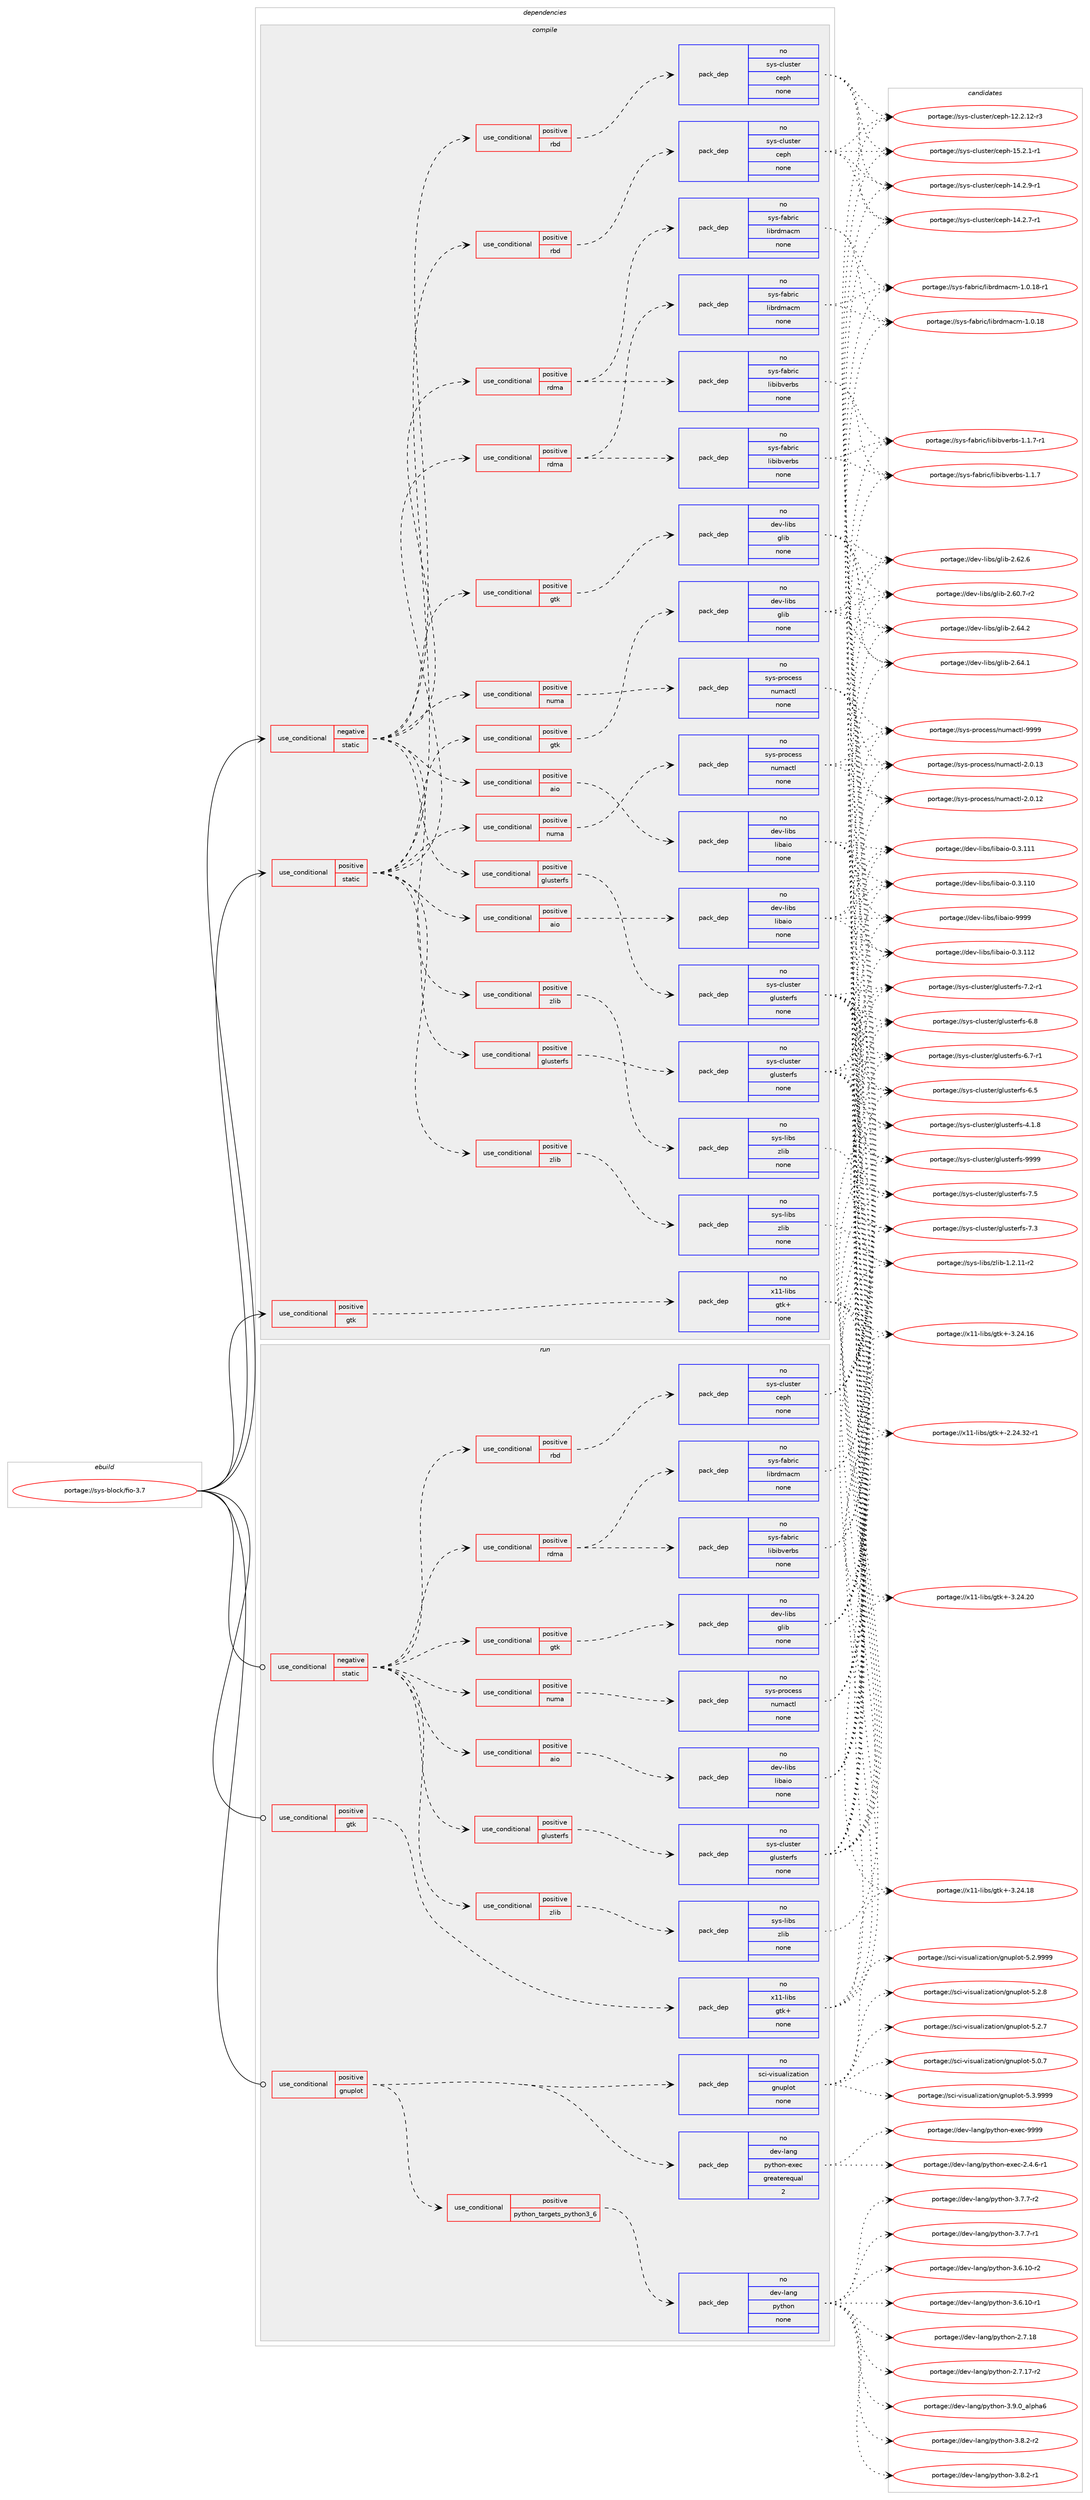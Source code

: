 digraph prolog {

# *************
# Graph options
# *************

newrank=true;
concentrate=true;
compound=true;
graph [rankdir=LR,fontname=Helvetica,fontsize=10,ranksep=1.5];#, ranksep=2.5, nodesep=0.2];
edge  [arrowhead=vee];
node  [fontname=Helvetica,fontsize=10];

# **********
# The ebuild
# **********

subgraph cluster_leftcol {
color=gray;
rank=same;
label=<<i>ebuild</i>>;
id [label="portage://sys-block/fio-3.7", color=red, width=4, href="../sys-block/fio-3.7.svg"];
}

# ****************
# The dependencies
# ****************

subgraph cluster_midcol {
color=gray;
label=<<i>dependencies</i>>;
subgraph cluster_compile {
fillcolor="#eeeeee";
style=filled;
label=<<i>compile</i>>;
subgraph cond995 {
dependency5419 [label=<<TABLE BORDER="0" CELLBORDER="1" CELLSPACING="0" CELLPADDING="4"><TR><TD ROWSPAN="3" CELLPADDING="10">use_conditional</TD></TR><TR><TD>negative</TD></TR><TR><TD>static</TD></TR></TABLE>>, shape=none, color=red];
subgraph cond996 {
dependency5420 [label=<<TABLE BORDER="0" CELLBORDER="1" CELLSPACING="0" CELLPADDING="4"><TR><TD ROWSPAN="3" CELLPADDING="10">use_conditional</TD></TR><TR><TD>positive</TD></TR><TR><TD>aio</TD></TR></TABLE>>, shape=none, color=red];
subgraph pack4323 {
dependency5421 [label=<<TABLE BORDER="0" CELLBORDER="1" CELLSPACING="0" CELLPADDING="4" WIDTH="220"><TR><TD ROWSPAN="6" CELLPADDING="30">pack_dep</TD></TR><TR><TD WIDTH="110">no</TD></TR><TR><TD>dev-libs</TD></TR><TR><TD>libaio</TD></TR><TR><TD>none</TD></TR><TR><TD></TD></TR></TABLE>>, shape=none, color=blue];
}
dependency5420:e -> dependency5421:w [weight=20,style="dashed",arrowhead="vee"];
}
dependency5419:e -> dependency5420:w [weight=20,style="dashed",arrowhead="vee"];
subgraph cond997 {
dependency5422 [label=<<TABLE BORDER="0" CELLBORDER="1" CELLSPACING="0" CELLPADDING="4"><TR><TD ROWSPAN="3" CELLPADDING="10">use_conditional</TD></TR><TR><TD>positive</TD></TR><TR><TD>glusterfs</TD></TR></TABLE>>, shape=none, color=red];
subgraph pack4324 {
dependency5423 [label=<<TABLE BORDER="0" CELLBORDER="1" CELLSPACING="0" CELLPADDING="4" WIDTH="220"><TR><TD ROWSPAN="6" CELLPADDING="30">pack_dep</TD></TR><TR><TD WIDTH="110">no</TD></TR><TR><TD>sys-cluster</TD></TR><TR><TD>glusterfs</TD></TR><TR><TD>none</TD></TR><TR><TD></TD></TR></TABLE>>, shape=none, color=blue];
}
dependency5422:e -> dependency5423:w [weight=20,style="dashed",arrowhead="vee"];
}
dependency5419:e -> dependency5422:w [weight=20,style="dashed",arrowhead="vee"];
subgraph cond998 {
dependency5424 [label=<<TABLE BORDER="0" CELLBORDER="1" CELLSPACING="0" CELLPADDING="4"><TR><TD ROWSPAN="3" CELLPADDING="10">use_conditional</TD></TR><TR><TD>positive</TD></TR><TR><TD>gtk</TD></TR></TABLE>>, shape=none, color=red];
subgraph pack4325 {
dependency5425 [label=<<TABLE BORDER="0" CELLBORDER="1" CELLSPACING="0" CELLPADDING="4" WIDTH="220"><TR><TD ROWSPAN="6" CELLPADDING="30">pack_dep</TD></TR><TR><TD WIDTH="110">no</TD></TR><TR><TD>dev-libs</TD></TR><TR><TD>glib</TD></TR><TR><TD>none</TD></TR><TR><TD></TD></TR></TABLE>>, shape=none, color=blue];
}
dependency5424:e -> dependency5425:w [weight=20,style="dashed",arrowhead="vee"];
}
dependency5419:e -> dependency5424:w [weight=20,style="dashed",arrowhead="vee"];
subgraph cond999 {
dependency5426 [label=<<TABLE BORDER="0" CELLBORDER="1" CELLSPACING="0" CELLPADDING="4"><TR><TD ROWSPAN="3" CELLPADDING="10">use_conditional</TD></TR><TR><TD>positive</TD></TR><TR><TD>numa</TD></TR></TABLE>>, shape=none, color=red];
subgraph pack4326 {
dependency5427 [label=<<TABLE BORDER="0" CELLBORDER="1" CELLSPACING="0" CELLPADDING="4" WIDTH="220"><TR><TD ROWSPAN="6" CELLPADDING="30">pack_dep</TD></TR><TR><TD WIDTH="110">no</TD></TR><TR><TD>sys-process</TD></TR><TR><TD>numactl</TD></TR><TR><TD>none</TD></TR><TR><TD></TD></TR></TABLE>>, shape=none, color=blue];
}
dependency5426:e -> dependency5427:w [weight=20,style="dashed",arrowhead="vee"];
}
dependency5419:e -> dependency5426:w [weight=20,style="dashed",arrowhead="vee"];
subgraph cond1000 {
dependency5428 [label=<<TABLE BORDER="0" CELLBORDER="1" CELLSPACING="0" CELLPADDING="4"><TR><TD ROWSPAN="3" CELLPADDING="10">use_conditional</TD></TR><TR><TD>positive</TD></TR><TR><TD>rbd</TD></TR></TABLE>>, shape=none, color=red];
subgraph pack4327 {
dependency5429 [label=<<TABLE BORDER="0" CELLBORDER="1" CELLSPACING="0" CELLPADDING="4" WIDTH="220"><TR><TD ROWSPAN="6" CELLPADDING="30">pack_dep</TD></TR><TR><TD WIDTH="110">no</TD></TR><TR><TD>sys-cluster</TD></TR><TR><TD>ceph</TD></TR><TR><TD>none</TD></TR><TR><TD></TD></TR></TABLE>>, shape=none, color=blue];
}
dependency5428:e -> dependency5429:w [weight=20,style="dashed",arrowhead="vee"];
}
dependency5419:e -> dependency5428:w [weight=20,style="dashed",arrowhead="vee"];
subgraph cond1001 {
dependency5430 [label=<<TABLE BORDER="0" CELLBORDER="1" CELLSPACING="0" CELLPADDING="4"><TR><TD ROWSPAN="3" CELLPADDING="10">use_conditional</TD></TR><TR><TD>positive</TD></TR><TR><TD>rdma</TD></TR></TABLE>>, shape=none, color=red];
subgraph pack4328 {
dependency5431 [label=<<TABLE BORDER="0" CELLBORDER="1" CELLSPACING="0" CELLPADDING="4" WIDTH="220"><TR><TD ROWSPAN="6" CELLPADDING="30">pack_dep</TD></TR><TR><TD WIDTH="110">no</TD></TR><TR><TD>sys-fabric</TD></TR><TR><TD>libibverbs</TD></TR><TR><TD>none</TD></TR><TR><TD></TD></TR></TABLE>>, shape=none, color=blue];
}
dependency5430:e -> dependency5431:w [weight=20,style="dashed",arrowhead="vee"];
subgraph pack4329 {
dependency5432 [label=<<TABLE BORDER="0" CELLBORDER="1" CELLSPACING="0" CELLPADDING="4" WIDTH="220"><TR><TD ROWSPAN="6" CELLPADDING="30">pack_dep</TD></TR><TR><TD WIDTH="110">no</TD></TR><TR><TD>sys-fabric</TD></TR><TR><TD>librdmacm</TD></TR><TR><TD>none</TD></TR><TR><TD></TD></TR></TABLE>>, shape=none, color=blue];
}
dependency5430:e -> dependency5432:w [weight=20,style="dashed",arrowhead="vee"];
}
dependency5419:e -> dependency5430:w [weight=20,style="dashed",arrowhead="vee"];
subgraph cond1002 {
dependency5433 [label=<<TABLE BORDER="0" CELLBORDER="1" CELLSPACING="0" CELLPADDING="4"><TR><TD ROWSPAN="3" CELLPADDING="10">use_conditional</TD></TR><TR><TD>positive</TD></TR><TR><TD>zlib</TD></TR></TABLE>>, shape=none, color=red];
subgraph pack4330 {
dependency5434 [label=<<TABLE BORDER="0" CELLBORDER="1" CELLSPACING="0" CELLPADDING="4" WIDTH="220"><TR><TD ROWSPAN="6" CELLPADDING="30">pack_dep</TD></TR><TR><TD WIDTH="110">no</TD></TR><TR><TD>sys-libs</TD></TR><TR><TD>zlib</TD></TR><TR><TD>none</TD></TR><TR><TD></TD></TR></TABLE>>, shape=none, color=blue];
}
dependency5433:e -> dependency5434:w [weight=20,style="dashed",arrowhead="vee"];
}
dependency5419:e -> dependency5433:w [weight=20,style="dashed",arrowhead="vee"];
}
id:e -> dependency5419:w [weight=20,style="solid",arrowhead="vee"];
subgraph cond1003 {
dependency5435 [label=<<TABLE BORDER="0" CELLBORDER="1" CELLSPACING="0" CELLPADDING="4"><TR><TD ROWSPAN="3" CELLPADDING="10">use_conditional</TD></TR><TR><TD>positive</TD></TR><TR><TD>gtk</TD></TR></TABLE>>, shape=none, color=red];
subgraph pack4331 {
dependency5436 [label=<<TABLE BORDER="0" CELLBORDER="1" CELLSPACING="0" CELLPADDING="4" WIDTH="220"><TR><TD ROWSPAN="6" CELLPADDING="30">pack_dep</TD></TR><TR><TD WIDTH="110">no</TD></TR><TR><TD>x11-libs</TD></TR><TR><TD>gtk+</TD></TR><TR><TD>none</TD></TR><TR><TD></TD></TR></TABLE>>, shape=none, color=blue];
}
dependency5435:e -> dependency5436:w [weight=20,style="dashed",arrowhead="vee"];
}
id:e -> dependency5435:w [weight=20,style="solid",arrowhead="vee"];
subgraph cond1004 {
dependency5437 [label=<<TABLE BORDER="0" CELLBORDER="1" CELLSPACING="0" CELLPADDING="4"><TR><TD ROWSPAN="3" CELLPADDING="10">use_conditional</TD></TR><TR><TD>positive</TD></TR><TR><TD>static</TD></TR></TABLE>>, shape=none, color=red];
subgraph cond1005 {
dependency5438 [label=<<TABLE BORDER="0" CELLBORDER="1" CELLSPACING="0" CELLPADDING="4"><TR><TD ROWSPAN="3" CELLPADDING="10">use_conditional</TD></TR><TR><TD>positive</TD></TR><TR><TD>aio</TD></TR></TABLE>>, shape=none, color=red];
subgraph pack4332 {
dependency5439 [label=<<TABLE BORDER="0" CELLBORDER="1" CELLSPACING="0" CELLPADDING="4" WIDTH="220"><TR><TD ROWSPAN="6" CELLPADDING="30">pack_dep</TD></TR><TR><TD WIDTH="110">no</TD></TR><TR><TD>dev-libs</TD></TR><TR><TD>libaio</TD></TR><TR><TD>none</TD></TR><TR><TD></TD></TR></TABLE>>, shape=none, color=blue];
}
dependency5438:e -> dependency5439:w [weight=20,style="dashed",arrowhead="vee"];
}
dependency5437:e -> dependency5438:w [weight=20,style="dashed",arrowhead="vee"];
subgraph cond1006 {
dependency5440 [label=<<TABLE BORDER="0" CELLBORDER="1" CELLSPACING="0" CELLPADDING="4"><TR><TD ROWSPAN="3" CELLPADDING="10">use_conditional</TD></TR><TR><TD>positive</TD></TR><TR><TD>glusterfs</TD></TR></TABLE>>, shape=none, color=red];
subgraph pack4333 {
dependency5441 [label=<<TABLE BORDER="0" CELLBORDER="1" CELLSPACING="0" CELLPADDING="4" WIDTH="220"><TR><TD ROWSPAN="6" CELLPADDING="30">pack_dep</TD></TR><TR><TD WIDTH="110">no</TD></TR><TR><TD>sys-cluster</TD></TR><TR><TD>glusterfs</TD></TR><TR><TD>none</TD></TR><TR><TD></TD></TR></TABLE>>, shape=none, color=blue];
}
dependency5440:e -> dependency5441:w [weight=20,style="dashed",arrowhead="vee"];
}
dependency5437:e -> dependency5440:w [weight=20,style="dashed",arrowhead="vee"];
subgraph cond1007 {
dependency5442 [label=<<TABLE BORDER="0" CELLBORDER="1" CELLSPACING="0" CELLPADDING="4"><TR><TD ROWSPAN="3" CELLPADDING="10">use_conditional</TD></TR><TR><TD>positive</TD></TR><TR><TD>gtk</TD></TR></TABLE>>, shape=none, color=red];
subgraph pack4334 {
dependency5443 [label=<<TABLE BORDER="0" CELLBORDER="1" CELLSPACING="0" CELLPADDING="4" WIDTH="220"><TR><TD ROWSPAN="6" CELLPADDING="30">pack_dep</TD></TR><TR><TD WIDTH="110">no</TD></TR><TR><TD>dev-libs</TD></TR><TR><TD>glib</TD></TR><TR><TD>none</TD></TR><TR><TD></TD></TR></TABLE>>, shape=none, color=blue];
}
dependency5442:e -> dependency5443:w [weight=20,style="dashed",arrowhead="vee"];
}
dependency5437:e -> dependency5442:w [weight=20,style="dashed",arrowhead="vee"];
subgraph cond1008 {
dependency5444 [label=<<TABLE BORDER="0" CELLBORDER="1" CELLSPACING="0" CELLPADDING="4"><TR><TD ROWSPAN="3" CELLPADDING="10">use_conditional</TD></TR><TR><TD>positive</TD></TR><TR><TD>numa</TD></TR></TABLE>>, shape=none, color=red];
subgraph pack4335 {
dependency5445 [label=<<TABLE BORDER="0" CELLBORDER="1" CELLSPACING="0" CELLPADDING="4" WIDTH="220"><TR><TD ROWSPAN="6" CELLPADDING="30">pack_dep</TD></TR><TR><TD WIDTH="110">no</TD></TR><TR><TD>sys-process</TD></TR><TR><TD>numactl</TD></TR><TR><TD>none</TD></TR><TR><TD></TD></TR></TABLE>>, shape=none, color=blue];
}
dependency5444:e -> dependency5445:w [weight=20,style="dashed",arrowhead="vee"];
}
dependency5437:e -> dependency5444:w [weight=20,style="dashed",arrowhead="vee"];
subgraph cond1009 {
dependency5446 [label=<<TABLE BORDER="0" CELLBORDER="1" CELLSPACING="0" CELLPADDING="4"><TR><TD ROWSPAN="3" CELLPADDING="10">use_conditional</TD></TR><TR><TD>positive</TD></TR><TR><TD>rbd</TD></TR></TABLE>>, shape=none, color=red];
subgraph pack4336 {
dependency5447 [label=<<TABLE BORDER="0" CELLBORDER="1" CELLSPACING="0" CELLPADDING="4" WIDTH="220"><TR><TD ROWSPAN="6" CELLPADDING="30">pack_dep</TD></TR><TR><TD WIDTH="110">no</TD></TR><TR><TD>sys-cluster</TD></TR><TR><TD>ceph</TD></TR><TR><TD>none</TD></TR><TR><TD></TD></TR></TABLE>>, shape=none, color=blue];
}
dependency5446:e -> dependency5447:w [weight=20,style="dashed",arrowhead="vee"];
}
dependency5437:e -> dependency5446:w [weight=20,style="dashed",arrowhead="vee"];
subgraph cond1010 {
dependency5448 [label=<<TABLE BORDER="0" CELLBORDER="1" CELLSPACING="0" CELLPADDING="4"><TR><TD ROWSPAN="3" CELLPADDING="10">use_conditional</TD></TR><TR><TD>positive</TD></TR><TR><TD>rdma</TD></TR></TABLE>>, shape=none, color=red];
subgraph pack4337 {
dependency5449 [label=<<TABLE BORDER="0" CELLBORDER="1" CELLSPACING="0" CELLPADDING="4" WIDTH="220"><TR><TD ROWSPAN="6" CELLPADDING="30">pack_dep</TD></TR><TR><TD WIDTH="110">no</TD></TR><TR><TD>sys-fabric</TD></TR><TR><TD>libibverbs</TD></TR><TR><TD>none</TD></TR><TR><TD></TD></TR></TABLE>>, shape=none, color=blue];
}
dependency5448:e -> dependency5449:w [weight=20,style="dashed",arrowhead="vee"];
subgraph pack4338 {
dependency5450 [label=<<TABLE BORDER="0" CELLBORDER="1" CELLSPACING="0" CELLPADDING="4" WIDTH="220"><TR><TD ROWSPAN="6" CELLPADDING="30">pack_dep</TD></TR><TR><TD WIDTH="110">no</TD></TR><TR><TD>sys-fabric</TD></TR><TR><TD>librdmacm</TD></TR><TR><TD>none</TD></TR><TR><TD></TD></TR></TABLE>>, shape=none, color=blue];
}
dependency5448:e -> dependency5450:w [weight=20,style="dashed",arrowhead="vee"];
}
dependency5437:e -> dependency5448:w [weight=20,style="dashed",arrowhead="vee"];
subgraph cond1011 {
dependency5451 [label=<<TABLE BORDER="0" CELLBORDER="1" CELLSPACING="0" CELLPADDING="4"><TR><TD ROWSPAN="3" CELLPADDING="10">use_conditional</TD></TR><TR><TD>positive</TD></TR><TR><TD>zlib</TD></TR></TABLE>>, shape=none, color=red];
subgraph pack4339 {
dependency5452 [label=<<TABLE BORDER="0" CELLBORDER="1" CELLSPACING="0" CELLPADDING="4" WIDTH="220"><TR><TD ROWSPAN="6" CELLPADDING="30">pack_dep</TD></TR><TR><TD WIDTH="110">no</TD></TR><TR><TD>sys-libs</TD></TR><TR><TD>zlib</TD></TR><TR><TD>none</TD></TR><TR><TD></TD></TR></TABLE>>, shape=none, color=blue];
}
dependency5451:e -> dependency5452:w [weight=20,style="dashed",arrowhead="vee"];
}
dependency5437:e -> dependency5451:w [weight=20,style="dashed",arrowhead="vee"];
}
id:e -> dependency5437:w [weight=20,style="solid",arrowhead="vee"];
}
subgraph cluster_compileandrun {
fillcolor="#eeeeee";
style=filled;
label=<<i>compile and run</i>>;
}
subgraph cluster_run {
fillcolor="#eeeeee";
style=filled;
label=<<i>run</i>>;
subgraph cond1012 {
dependency5453 [label=<<TABLE BORDER="0" CELLBORDER="1" CELLSPACING="0" CELLPADDING="4"><TR><TD ROWSPAN="3" CELLPADDING="10">use_conditional</TD></TR><TR><TD>negative</TD></TR><TR><TD>static</TD></TR></TABLE>>, shape=none, color=red];
subgraph cond1013 {
dependency5454 [label=<<TABLE BORDER="0" CELLBORDER="1" CELLSPACING="0" CELLPADDING="4"><TR><TD ROWSPAN="3" CELLPADDING="10">use_conditional</TD></TR><TR><TD>positive</TD></TR><TR><TD>aio</TD></TR></TABLE>>, shape=none, color=red];
subgraph pack4340 {
dependency5455 [label=<<TABLE BORDER="0" CELLBORDER="1" CELLSPACING="0" CELLPADDING="4" WIDTH="220"><TR><TD ROWSPAN="6" CELLPADDING="30">pack_dep</TD></TR><TR><TD WIDTH="110">no</TD></TR><TR><TD>dev-libs</TD></TR><TR><TD>libaio</TD></TR><TR><TD>none</TD></TR><TR><TD></TD></TR></TABLE>>, shape=none, color=blue];
}
dependency5454:e -> dependency5455:w [weight=20,style="dashed",arrowhead="vee"];
}
dependency5453:e -> dependency5454:w [weight=20,style="dashed",arrowhead="vee"];
subgraph cond1014 {
dependency5456 [label=<<TABLE BORDER="0" CELLBORDER="1" CELLSPACING="0" CELLPADDING="4"><TR><TD ROWSPAN="3" CELLPADDING="10">use_conditional</TD></TR><TR><TD>positive</TD></TR><TR><TD>glusterfs</TD></TR></TABLE>>, shape=none, color=red];
subgraph pack4341 {
dependency5457 [label=<<TABLE BORDER="0" CELLBORDER="1" CELLSPACING="0" CELLPADDING="4" WIDTH="220"><TR><TD ROWSPAN="6" CELLPADDING="30">pack_dep</TD></TR><TR><TD WIDTH="110">no</TD></TR><TR><TD>sys-cluster</TD></TR><TR><TD>glusterfs</TD></TR><TR><TD>none</TD></TR><TR><TD></TD></TR></TABLE>>, shape=none, color=blue];
}
dependency5456:e -> dependency5457:w [weight=20,style="dashed",arrowhead="vee"];
}
dependency5453:e -> dependency5456:w [weight=20,style="dashed",arrowhead="vee"];
subgraph cond1015 {
dependency5458 [label=<<TABLE BORDER="0" CELLBORDER="1" CELLSPACING="0" CELLPADDING="4"><TR><TD ROWSPAN="3" CELLPADDING="10">use_conditional</TD></TR><TR><TD>positive</TD></TR><TR><TD>gtk</TD></TR></TABLE>>, shape=none, color=red];
subgraph pack4342 {
dependency5459 [label=<<TABLE BORDER="0" CELLBORDER="1" CELLSPACING="0" CELLPADDING="4" WIDTH="220"><TR><TD ROWSPAN="6" CELLPADDING="30">pack_dep</TD></TR><TR><TD WIDTH="110">no</TD></TR><TR><TD>dev-libs</TD></TR><TR><TD>glib</TD></TR><TR><TD>none</TD></TR><TR><TD></TD></TR></TABLE>>, shape=none, color=blue];
}
dependency5458:e -> dependency5459:w [weight=20,style="dashed",arrowhead="vee"];
}
dependency5453:e -> dependency5458:w [weight=20,style="dashed",arrowhead="vee"];
subgraph cond1016 {
dependency5460 [label=<<TABLE BORDER="0" CELLBORDER="1" CELLSPACING="0" CELLPADDING="4"><TR><TD ROWSPAN="3" CELLPADDING="10">use_conditional</TD></TR><TR><TD>positive</TD></TR><TR><TD>numa</TD></TR></TABLE>>, shape=none, color=red];
subgraph pack4343 {
dependency5461 [label=<<TABLE BORDER="0" CELLBORDER="1" CELLSPACING="0" CELLPADDING="4" WIDTH="220"><TR><TD ROWSPAN="6" CELLPADDING="30">pack_dep</TD></TR><TR><TD WIDTH="110">no</TD></TR><TR><TD>sys-process</TD></TR><TR><TD>numactl</TD></TR><TR><TD>none</TD></TR><TR><TD></TD></TR></TABLE>>, shape=none, color=blue];
}
dependency5460:e -> dependency5461:w [weight=20,style="dashed",arrowhead="vee"];
}
dependency5453:e -> dependency5460:w [weight=20,style="dashed",arrowhead="vee"];
subgraph cond1017 {
dependency5462 [label=<<TABLE BORDER="0" CELLBORDER="1" CELLSPACING="0" CELLPADDING="4"><TR><TD ROWSPAN="3" CELLPADDING="10">use_conditional</TD></TR><TR><TD>positive</TD></TR><TR><TD>rbd</TD></TR></TABLE>>, shape=none, color=red];
subgraph pack4344 {
dependency5463 [label=<<TABLE BORDER="0" CELLBORDER="1" CELLSPACING="0" CELLPADDING="4" WIDTH="220"><TR><TD ROWSPAN="6" CELLPADDING="30">pack_dep</TD></TR><TR><TD WIDTH="110">no</TD></TR><TR><TD>sys-cluster</TD></TR><TR><TD>ceph</TD></TR><TR><TD>none</TD></TR><TR><TD></TD></TR></TABLE>>, shape=none, color=blue];
}
dependency5462:e -> dependency5463:w [weight=20,style="dashed",arrowhead="vee"];
}
dependency5453:e -> dependency5462:w [weight=20,style="dashed",arrowhead="vee"];
subgraph cond1018 {
dependency5464 [label=<<TABLE BORDER="0" CELLBORDER="1" CELLSPACING="0" CELLPADDING="4"><TR><TD ROWSPAN="3" CELLPADDING="10">use_conditional</TD></TR><TR><TD>positive</TD></TR><TR><TD>rdma</TD></TR></TABLE>>, shape=none, color=red];
subgraph pack4345 {
dependency5465 [label=<<TABLE BORDER="0" CELLBORDER="1" CELLSPACING="0" CELLPADDING="4" WIDTH="220"><TR><TD ROWSPAN="6" CELLPADDING="30">pack_dep</TD></TR><TR><TD WIDTH="110">no</TD></TR><TR><TD>sys-fabric</TD></TR><TR><TD>libibverbs</TD></TR><TR><TD>none</TD></TR><TR><TD></TD></TR></TABLE>>, shape=none, color=blue];
}
dependency5464:e -> dependency5465:w [weight=20,style="dashed",arrowhead="vee"];
subgraph pack4346 {
dependency5466 [label=<<TABLE BORDER="0" CELLBORDER="1" CELLSPACING="0" CELLPADDING="4" WIDTH="220"><TR><TD ROWSPAN="6" CELLPADDING="30">pack_dep</TD></TR><TR><TD WIDTH="110">no</TD></TR><TR><TD>sys-fabric</TD></TR><TR><TD>librdmacm</TD></TR><TR><TD>none</TD></TR><TR><TD></TD></TR></TABLE>>, shape=none, color=blue];
}
dependency5464:e -> dependency5466:w [weight=20,style="dashed",arrowhead="vee"];
}
dependency5453:e -> dependency5464:w [weight=20,style="dashed",arrowhead="vee"];
subgraph cond1019 {
dependency5467 [label=<<TABLE BORDER="0" CELLBORDER="1" CELLSPACING="0" CELLPADDING="4"><TR><TD ROWSPAN="3" CELLPADDING="10">use_conditional</TD></TR><TR><TD>positive</TD></TR><TR><TD>zlib</TD></TR></TABLE>>, shape=none, color=red];
subgraph pack4347 {
dependency5468 [label=<<TABLE BORDER="0" CELLBORDER="1" CELLSPACING="0" CELLPADDING="4" WIDTH="220"><TR><TD ROWSPAN="6" CELLPADDING="30">pack_dep</TD></TR><TR><TD WIDTH="110">no</TD></TR><TR><TD>sys-libs</TD></TR><TR><TD>zlib</TD></TR><TR><TD>none</TD></TR><TR><TD></TD></TR></TABLE>>, shape=none, color=blue];
}
dependency5467:e -> dependency5468:w [weight=20,style="dashed",arrowhead="vee"];
}
dependency5453:e -> dependency5467:w [weight=20,style="dashed",arrowhead="vee"];
}
id:e -> dependency5453:w [weight=20,style="solid",arrowhead="odot"];
subgraph cond1020 {
dependency5469 [label=<<TABLE BORDER="0" CELLBORDER="1" CELLSPACING="0" CELLPADDING="4"><TR><TD ROWSPAN="3" CELLPADDING="10">use_conditional</TD></TR><TR><TD>positive</TD></TR><TR><TD>gnuplot</TD></TR></TABLE>>, shape=none, color=red];
subgraph pack4348 {
dependency5470 [label=<<TABLE BORDER="0" CELLBORDER="1" CELLSPACING="0" CELLPADDING="4" WIDTH="220"><TR><TD ROWSPAN="6" CELLPADDING="30">pack_dep</TD></TR><TR><TD WIDTH="110">no</TD></TR><TR><TD>sci-visualization</TD></TR><TR><TD>gnuplot</TD></TR><TR><TD>none</TD></TR><TR><TD></TD></TR></TABLE>>, shape=none, color=blue];
}
dependency5469:e -> dependency5470:w [weight=20,style="dashed",arrowhead="vee"];
subgraph cond1021 {
dependency5471 [label=<<TABLE BORDER="0" CELLBORDER="1" CELLSPACING="0" CELLPADDING="4"><TR><TD ROWSPAN="3" CELLPADDING="10">use_conditional</TD></TR><TR><TD>positive</TD></TR><TR><TD>python_targets_python3_6</TD></TR></TABLE>>, shape=none, color=red];
subgraph pack4349 {
dependency5472 [label=<<TABLE BORDER="0" CELLBORDER="1" CELLSPACING="0" CELLPADDING="4" WIDTH="220"><TR><TD ROWSPAN="6" CELLPADDING="30">pack_dep</TD></TR><TR><TD WIDTH="110">no</TD></TR><TR><TD>dev-lang</TD></TR><TR><TD>python</TD></TR><TR><TD>none</TD></TR><TR><TD></TD></TR></TABLE>>, shape=none, color=blue];
}
dependency5471:e -> dependency5472:w [weight=20,style="dashed",arrowhead="vee"];
}
dependency5469:e -> dependency5471:w [weight=20,style="dashed",arrowhead="vee"];
subgraph pack4350 {
dependency5473 [label=<<TABLE BORDER="0" CELLBORDER="1" CELLSPACING="0" CELLPADDING="4" WIDTH="220"><TR><TD ROWSPAN="6" CELLPADDING="30">pack_dep</TD></TR><TR><TD WIDTH="110">no</TD></TR><TR><TD>dev-lang</TD></TR><TR><TD>python-exec</TD></TR><TR><TD>greaterequal</TD></TR><TR><TD>2</TD></TR></TABLE>>, shape=none, color=blue];
}
dependency5469:e -> dependency5473:w [weight=20,style="dashed",arrowhead="vee"];
}
id:e -> dependency5469:w [weight=20,style="solid",arrowhead="odot"];
subgraph cond1022 {
dependency5474 [label=<<TABLE BORDER="0" CELLBORDER="1" CELLSPACING="0" CELLPADDING="4"><TR><TD ROWSPAN="3" CELLPADDING="10">use_conditional</TD></TR><TR><TD>positive</TD></TR><TR><TD>gtk</TD></TR></TABLE>>, shape=none, color=red];
subgraph pack4351 {
dependency5475 [label=<<TABLE BORDER="0" CELLBORDER="1" CELLSPACING="0" CELLPADDING="4" WIDTH="220"><TR><TD ROWSPAN="6" CELLPADDING="30">pack_dep</TD></TR><TR><TD WIDTH="110">no</TD></TR><TR><TD>x11-libs</TD></TR><TR><TD>gtk+</TD></TR><TR><TD>none</TD></TR><TR><TD></TD></TR></TABLE>>, shape=none, color=blue];
}
dependency5474:e -> dependency5475:w [weight=20,style="dashed",arrowhead="vee"];
}
id:e -> dependency5474:w [weight=20,style="solid",arrowhead="odot"];
}
}

# **************
# The candidates
# **************

subgraph cluster_choices {
rank=same;
color=gray;
label=<<i>candidates</i>>;

subgraph choice4323 {
color=black;
nodesep=1;
choice10010111845108105981154710810598971051114557575757 [label="portage://dev-libs/libaio-9999", color=red, width=4,href="../dev-libs/libaio-9999.svg"];
choice10010111845108105981154710810598971051114548465146494950 [label="portage://dev-libs/libaio-0.3.112", color=red, width=4,href="../dev-libs/libaio-0.3.112.svg"];
choice10010111845108105981154710810598971051114548465146494949 [label="portage://dev-libs/libaio-0.3.111", color=red, width=4,href="../dev-libs/libaio-0.3.111.svg"];
choice10010111845108105981154710810598971051114548465146494948 [label="portage://dev-libs/libaio-0.3.110", color=red, width=4,href="../dev-libs/libaio-0.3.110.svg"];
dependency5421:e -> choice10010111845108105981154710810598971051114557575757:w [style=dotted,weight="100"];
dependency5421:e -> choice10010111845108105981154710810598971051114548465146494950:w [style=dotted,weight="100"];
dependency5421:e -> choice10010111845108105981154710810598971051114548465146494949:w [style=dotted,weight="100"];
dependency5421:e -> choice10010111845108105981154710810598971051114548465146494948:w [style=dotted,weight="100"];
}
subgraph choice4324 {
color=black;
nodesep=1;
choice1151211154599108117115116101114471031081171151161011141021154557575757 [label="portage://sys-cluster/glusterfs-9999", color=red, width=4,href="../sys-cluster/glusterfs-9999.svg"];
choice11512111545991081171151161011144710310811711511610111410211545554653 [label="portage://sys-cluster/glusterfs-7.5", color=red, width=4,href="../sys-cluster/glusterfs-7.5.svg"];
choice11512111545991081171151161011144710310811711511610111410211545554651 [label="portage://sys-cluster/glusterfs-7.3", color=red, width=4,href="../sys-cluster/glusterfs-7.3.svg"];
choice115121115459910811711511610111447103108117115116101114102115455546504511449 [label="portage://sys-cluster/glusterfs-7.2-r1", color=red, width=4,href="../sys-cluster/glusterfs-7.2-r1.svg"];
choice11512111545991081171151161011144710310811711511610111410211545544656 [label="portage://sys-cluster/glusterfs-6.8", color=red, width=4,href="../sys-cluster/glusterfs-6.8.svg"];
choice115121115459910811711511610111447103108117115116101114102115455446554511449 [label="portage://sys-cluster/glusterfs-6.7-r1", color=red, width=4,href="../sys-cluster/glusterfs-6.7-r1.svg"];
choice11512111545991081171151161011144710310811711511610111410211545544653 [label="portage://sys-cluster/glusterfs-6.5", color=red, width=4,href="../sys-cluster/glusterfs-6.5.svg"];
choice115121115459910811711511610111447103108117115116101114102115455246494656 [label="portage://sys-cluster/glusterfs-4.1.8", color=red, width=4,href="../sys-cluster/glusterfs-4.1.8.svg"];
dependency5423:e -> choice1151211154599108117115116101114471031081171151161011141021154557575757:w [style=dotted,weight="100"];
dependency5423:e -> choice11512111545991081171151161011144710310811711511610111410211545554653:w [style=dotted,weight="100"];
dependency5423:e -> choice11512111545991081171151161011144710310811711511610111410211545554651:w [style=dotted,weight="100"];
dependency5423:e -> choice115121115459910811711511610111447103108117115116101114102115455546504511449:w [style=dotted,weight="100"];
dependency5423:e -> choice11512111545991081171151161011144710310811711511610111410211545544656:w [style=dotted,weight="100"];
dependency5423:e -> choice115121115459910811711511610111447103108117115116101114102115455446554511449:w [style=dotted,weight="100"];
dependency5423:e -> choice11512111545991081171151161011144710310811711511610111410211545544653:w [style=dotted,weight="100"];
dependency5423:e -> choice115121115459910811711511610111447103108117115116101114102115455246494656:w [style=dotted,weight="100"];
}
subgraph choice4325 {
color=black;
nodesep=1;
choice1001011184510810598115471031081059845504654524650 [label="portage://dev-libs/glib-2.64.2", color=red, width=4,href="../dev-libs/glib-2.64.2.svg"];
choice1001011184510810598115471031081059845504654524649 [label="portage://dev-libs/glib-2.64.1", color=red, width=4,href="../dev-libs/glib-2.64.1.svg"];
choice1001011184510810598115471031081059845504654504654 [label="portage://dev-libs/glib-2.62.6", color=red, width=4,href="../dev-libs/glib-2.62.6.svg"];
choice10010111845108105981154710310810598455046544846554511450 [label="portage://dev-libs/glib-2.60.7-r2", color=red, width=4,href="../dev-libs/glib-2.60.7-r2.svg"];
dependency5425:e -> choice1001011184510810598115471031081059845504654524650:w [style=dotted,weight="100"];
dependency5425:e -> choice1001011184510810598115471031081059845504654524649:w [style=dotted,weight="100"];
dependency5425:e -> choice1001011184510810598115471031081059845504654504654:w [style=dotted,weight="100"];
dependency5425:e -> choice10010111845108105981154710310810598455046544846554511450:w [style=dotted,weight="100"];
}
subgraph choice4326 {
color=black;
nodesep=1;
choice11512111545112114111991011151154711011710997991161084557575757 [label="portage://sys-process/numactl-9999", color=red, width=4,href="../sys-process/numactl-9999.svg"];
choice115121115451121141119910111511547110117109979911610845504648464951 [label="portage://sys-process/numactl-2.0.13", color=red, width=4,href="../sys-process/numactl-2.0.13.svg"];
choice115121115451121141119910111511547110117109979911610845504648464950 [label="portage://sys-process/numactl-2.0.12", color=red, width=4,href="../sys-process/numactl-2.0.12.svg"];
dependency5427:e -> choice11512111545112114111991011151154711011710997991161084557575757:w [style=dotted,weight="100"];
dependency5427:e -> choice115121115451121141119910111511547110117109979911610845504648464951:w [style=dotted,weight="100"];
dependency5427:e -> choice115121115451121141119910111511547110117109979911610845504648464950:w [style=dotted,weight="100"];
}
subgraph choice4327 {
color=black;
nodesep=1;
choice11512111545991081171151161011144799101112104454953465046494511449 [label="portage://sys-cluster/ceph-15.2.1-r1", color=red, width=4,href="../sys-cluster/ceph-15.2.1-r1.svg"];
choice11512111545991081171151161011144799101112104454952465046574511449 [label="portage://sys-cluster/ceph-14.2.9-r1", color=red, width=4,href="../sys-cluster/ceph-14.2.9-r1.svg"];
choice11512111545991081171151161011144799101112104454952465046554511449 [label="portage://sys-cluster/ceph-14.2.7-r1", color=red, width=4,href="../sys-cluster/ceph-14.2.7-r1.svg"];
choice1151211154599108117115116101114479910111210445495046504649504511451 [label="portage://sys-cluster/ceph-12.2.12-r3", color=red, width=4,href="../sys-cluster/ceph-12.2.12-r3.svg"];
dependency5429:e -> choice11512111545991081171151161011144799101112104454953465046494511449:w [style=dotted,weight="100"];
dependency5429:e -> choice11512111545991081171151161011144799101112104454952465046574511449:w [style=dotted,weight="100"];
dependency5429:e -> choice11512111545991081171151161011144799101112104454952465046554511449:w [style=dotted,weight="100"];
dependency5429:e -> choice1151211154599108117115116101114479910111210445495046504649504511451:w [style=dotted,weight="100"];
}
subgraph choice4328 {
color=black;
nodesep=1;
choice11512111545102979811410599471081059810598118101114981154549464946554511449 [label="portage://sys-fabric/libibverbs-1.1.7-r1", color=red, width=4,href="../sys-fabric/libibverbs-1.1.7-r1.svg"];
choice1151211154510297981141059947108105981059811810111498115454946494655 [label="portage://sys-fabric/libibverbs-1.1.7", color=red, width=4,href="../sys-fabric/libibverbs-1.1.7.svg"];
dependency5431:e -> choice11512111545102979811410599471081059810598118101114981154549464946554511449:w [style=dotted,weight="100"];
dependency5431:e -> choice1151211154510297981141059947108105981059811810111498115454946494655:w [style=dotted,weight="100"];
}
subgraph choice4329 {
color=black;
nodesep=1;
choice1151211154510297981141059947108105981141001099799109454946484649564511449 [label="portage://sys-fabric/librdmacm-1.0.18-r1", color=red, width=4,href="../sys-fabric/librdmacm-1.0.18-r1.svg"];
choice115121115451029798114105994710810598114100109979910945494648464956 [label="portage://sys-fabric/librdmacm-1.0.18", color=red, width=4,href="../sys-fabric/librdmacm-1.0.18.svg"];
dependency5432:e -> choice1151211154510297981141059947108105981141001099799109454946484649564511449:w [style=dotted,weight="100"];
dependency5432:e -> choice115121115451029798114105994710810598114100109979910945494648464956:w [style=dotted,weight="100"];
}
subgraph choice4330 {
color=black;
nodesep=1;
choice11512111545108105981154712210810598454946504649494511450 [label="portage://sys-libs/zlib-1.2.11-r2", color=red, width=4,href="../sys-libs/zlib-1.2.11-r2.svg"];
dependency5434:e -> choice11512111545108105981154712210810598454946504649494511450:w [style=dotted,weight="100"];
}
subgraph choice4331 {
color=black;
nodesep=1;
choice1204949451081059811547103116107434551465052465048 [label="portage://x11-libs/gtk+-3.24.20", color=red, width=4,href="../x11-libs/gtk+-3.24.20.svg"];
choice1204949451081059811547103116107434551465052464956 [label="portage://x11-libs/gtk+-3.24.18", color=red, width=4,href="../x11-libs/gtk+-3.24.18.svg"];
choice1204949451081059811547103116107434551465052464954 [label="portage://x11-libs/gtk+-3.24.16", color=red, width=4,href="../x11-libs/gtk+-3.24.16.svg"];
choice12049494510810598115471031161074345504650524651504511449 [label="portage://x11-libs/gtk+-2.24.32-r1", color=red, width=4,href="../x11-libs/gtk+-2.24.32-r1.svg"];
dependency5436:e -> choice1204949451081059811547103116107434551465052465048:w [style=dotted,weight="100"];
dependency5436:e -> choice1204949451081059811547103116107434551465052464956:w [style=dotted,weight="100"];
dependency5436:e -> choice1204949451081059811547103116107434551465052464954:w [style=dotted,weight="100"];
dependency5436:e -> choice12049494510810598115471031161074345504650524651504511449:w [style=dotted,weight="100"];
}
subgraph choice4332 {
color=black;
nodesep=1;
choice10010111845108105981154710810598971051114557575757 [label="portage://dev-libs/libaio-9999", color=red, width=4,href="../dev-libs/libaio-9999.svg"];
choice10010111845108105981154710810598971051114548465146494950 [label="portage://dev-libs/libaio-0.3.112", color=red, width=4,href="../dev-libs/libaio-0.3.112.svg"];
choice10010111845108105981154710810598971051114548465146494949 [label="portage://dev-libs/libaio-0.3.111", color=red, width=4,href="../dev-libs/libaio-0.3.111.svg"];
choice10010111845108105981154710810598971051114548465146494948 [label="portage://dev-libs/libaio-0.3.110", color=red, width=4,href="../dev-libs/libaio-0.3.110.svg"];
dependency5439:e -> choice10010111845108105981154710810598971051114557575757:w [style=dotted,weight="100"];
dependency5439:e -> choice10010111845108105981154710810598971051114548465146494950:w [style=dotted,weight="100"];
dependency5439:e -> choice10010111845108105981154710810598971051114548465146494949:w [style=dotted,weight="100"];
dependency5439:e -> choice10010111845108105981154710810598971051114548465146494948:w [style=dotted,weight="100"];
}
subgraph choice4333 {
color=black;
nodesep=1;
choice1151211154599108117115116101114471031081171151161011141021154557575757 [label="portage://sys-cluster/glusterfs-9999", color=red, width=4,href="../sys-cluster/glusterfs-9999.svg"];
choice11512111545991081171151161011144710310811711511610111410211545554653 [label="portage://sys-cluster/glusterfs-7.5", color=red, width=4,href="../sys-cluster/glusterfs-7.5.svg"];
choice11512111545991081171151161011144710310811711511610111410211545554651 [label="portage://sys-cluster/glusterfs-7.3", color=red, width=4,href="../sys-cluster/glusterfs-7.3.svg"];
choice115121115459910811711511610111447103108117115116101114102115455546504511449 [label="portage://sys-cluster/glusterfs-7.2-r1", color=red, width=4,href="../sys-cluster/glusterfs-7.2-r1.svg"];
choice11512111545991081171151161011144710310811711511610111410211545544656 [label="portage://sys-cluster/glusterfs-6.8", color=red, width=4,href="../sys-cluster/glusterfs-6.8.svg"];
choice115121115459910811711511610111447103108117115116101114102115455446554511449 [label="portage://sys-cluster/glusterfs-6.7-r1", color=red, width=4,href="../sys-cluster/glusterfs-6.7-r1.svg"];
choice11512111545991081171151161011144710310811711511610111410211545544653 [label="portage://sys-cluster/glusterfs-6.5", color=red, width=4,href="../sys-cluster/glusterfs-6.5.svg"];
choice115121115459910811711511610111447103108117115116101114102115455246494656 [label="portage://sys-cluster/glusterfs-4.1.8", color=red, width=4,href="../sys-cluster/glusterfs-4.1.8.svg"];
dependency5441:e -> choice1151211154599108117115116101114471031081171151161011141021154557575757:w [style=dotted,weight="100"];
dependency5441:e -> choice11512111545991081171151161011144710310811711511610111410211545554653:w [style=dotted,weight="100"];
dependency5441:e -> choice11512111545991081171151161011144710310811711511610111410211545554651:w [style=dotted,weight="100"];
dependency5441:e -> choice115121115459910811711511610111447103108117115116101114102115455546504511449:w [style=dotted,weight="100"];
dependency5441:e -> choice11512111545991081171151161011144710310811711511610111410211545544656:w [style=dotted,weight="100"];
dependency5441:e -> choice115121115459910811711511610111447103108117115116101114102115455446554511449:w [style=dotted,weight="100"];
dependency5441:e -> choice11512111545991081171151161011144710310811711511610111410211545544653:w [style=dotted,weight="100"];
dependency5441:e -> choice115121115459910811711511610111447103108117115116101114102115455246494656:w [style=dotted,weight="100"];
}
subgraph choice4334 {
color=black;
nodesep=1;
choice1001011184510810598115471031081059845504654524650 [label="portage://dev-libs/glib-2.64.2", color=red, width=4,href="../dev-libs/glib-2.64.2.svg"];
choice1001011184510810598115471031081059845504654524649 [label="portage://dev-libs/glib-2.64.1", color=red, width=4,href="../dev-libs/glib-2.64.1.svg"];
choice1001011184510810598115471031081059845504654504654 [label="portage://dev-libs/glib-2.62.6", color=red, width=4,href="../dev-libs/glib-2.62.6.svg"];
choice10010111845108105981154710310810598455046544846554511450 [label="portage://dev-libs/glib-2.60.7-r2", color=red, width=4,href="../dev-libs/glib-2.60.7-r2.svg"];
dependency5443:e -> choice1001011184510810598115471031081059845504654524650:w [style=dotted,weight="100"];
dependency5443:e -> choice1001011184510810598115471031081059845504654524649:w [style=dotted,weight="100"];
dependency5443:e -> choice1001011184510810598115471031081059845504654504654:w [style=dotted,weight="100"];
dependency5443:e -> choice10010111845108105981154710310810598455046544846554511450:w [style=dotted,weight="100"];
}
subgraph choice4335 {
color=black;
nodesep=1;
choice11512111545112114111991011151154711011710997991161084557575757 [label="portage://sys-process/numactl-9999", color=red, width=4,href="../sys-process/numactl-9999.svg"];
choice115121115451121141119910111511547110117109979911610845504648464951 [label="portage://sys-process/numactl-2.0.13", color=red, width=4,href="../sys-process/numactl-2.0.13.svg"];
choice115121115451121141119910111511547110117109979911610845504648464950 [label="portage://sys-process/numactl-2.0.12", color=red, width=4,href="../sys-process/numactl-2.0.12.svg"];
dependency5445:e -> choice11512111545112114111991011151154711011710997991161084557575757:w [style=dotted,weight="100"];
dependency5445:e -> choice115121115451121141119910111511547110117109979911610845504648464951:w [style=dotted,weight="100"];
dependency5445:e -> choice115121115451121141119910111511547110117109979911610845504648464950:w [style=dotted,weight="100"];
}
subgraph choice4336 {
color=black;
nodesep=1;
choice11512111545991081171151161011144799101112104454953465046494511449 [label="portage://sys-cluster/ceph-15.2.1-r1", color=red, width=4,href="../sys-cluster/ceph-15.2.1-r1.svg"];
choice11512111545991081171151161011144799101112104454952465046574511449 [label="portage://sys-cluster/ceph-14.2.9-r1", color=red, width=4,href="../sys-cluster/ceph-14.2.9-r1.svg"];
choice11512111545991081171151161011144799101112104454952465046554511449 [label="portage://sys-cluster/ceph-14.2.7-r1", color=red, width=4,href="../sys-cluster/ceph-14.2.7-r1.svg"];
choice1151211154599108117115116101114479910111210445495046504649504511451 [label="portage://sys-cluster/ceph-12.2.12-r3", color=red, width=4,href="../sys-cluster/ceph-12.2.12-r3.svg"];
dependency5447:e -> choice11512111545991081171151161011144799101112104454953465046494511449:w [style=dotted,weight="100"];
dependency5447:e -> choice11512111545991081171151161011144799101112104454952465046574511449:w [style=dotted,weight="100"];
dependency5447:e -> choice11512111545991081171151161011144799101112104454952465046554511449:w [style=dotted,weight="100"];
dependency5447:e -> choice1151211154599108117115116101114479910111210445495046504649504511451:w [style=dotted,weight="100"];
}
subgraph choice4337 {
color=black;
nodesep=1;
choice11512111545102979811410599471081059810598118101114981154549464946554511449 [label="portage://sys-fabric/libibverbs-1.1.7-r1", color=red, width=4,href="../sys-fabric/libibverbs-1.1.7-r1.svg"];
choice1151211154510297981141059947108105981059811810111498115454946494655 [label="portage://sys-fabric/libibverbs-1.1.7", color=red, width=4,href="../sys-fabric/libibverbs-1.1.7.svg"];
dependency5449:e -> choice11512111545102979811410599471081059810598118101114981154549464946554511449:w [style=dotted,weight="100"];
dependency5449:e -> choice1151211154510297981141059947108105981059811810111498115454946494655:w [style=dotted,weight="100"];
}
subgraph choice4338 {
color=black;
nodesep=1;
choice1151211154510297981141059947108105981141001099799109454946484649564511449 [label="portage://sys-fabric/librdmacm-1.0.18-r1", color=red, width=4,href="../sys-fabric/librdmacm-1.0.18-r1.svg"];
choice115121115451029798114105994710810598114100109979910945494648464956 [label="portage://sys-fabric/librdmacm-1.0.18", color=red, width=4,href="../sys-fabric/librdmacm-1.0.18.svg"];
dependency5450:e -> choice1151211154510297981141059947108105981141001099799109454946484649564511449:w [style=dotted,weight="100"];
dependency5450:e -> choice115121115451029798114105994710810598114100109979910945494648464956:w [style=dotted,weight="100"];
}
subgraph choice4339 {
color=black;
nodesep=1;
choice11512111545108105981154712210810598454946504649494511450 [label="portage://sys-libs/zlib-1.2.11-r2", color=red, width=4,href="../sys-libs/zlib-1.2.11-r2.svg"];
dependency5452:e -> choice11512111545108105981154712210810598454946504649494511450:w [style=dotted,weight="100"];
}
subgraph choice4340 {
color=black;
nodesep=1;
choice10010111845108105981154710810598971051114557575757 [label="portage://dev-libs/libaio-9999", color=red, width=4,href="../dev-libs/libaio-9999.svg"];
choice10010111845108105981154710810598971051114548465146494950 [label="portage://dev-libs/libaio-0.3.112", color=red, width=4,href="../dev-libs/libaio-0.3.112.svg"];
choice10010111845108105981154710810598971051114548465146494949 [label="portage://dev-libs/libaio-0.3.111", color=red, width=4,href="../dev-libs/libaio-0.3.111.svg"];
choice10010111845108105981154710810598971051114548465146494948 [label="portage://dev-libs/libaio-0.3.110", color=red, width=4,href="../dev-libs/libaio-0.3.110.svg"];
dependency5455:e -> choice10010111845108105981154710810598971051114557575757:w [style=dotted,weight="100"];
dependency5455:e -> choice10010111845108105981154710810598971051114548465146494950:w [style=dotted,weight="100"];
dependency5455:e -> choice10010111845108105981154710810598971051114548465146494949:w [style=dotted,weight="100"];
dependency5455:e -> choice10010111845108105981154710810598971051114548465146494948:w [style=dotted,weight="100"];
}
subgraph choice4341 {
color=black;
nodesep=1;
choice1151211154599108117115116101114471031081171151161011141021154557575757 [label="portage://sys-cluster/glusterfs-9999", color=red, width=4,href="../sys-cluster/glusterfs-9999.svg"];
choice11512111545991081171151161011144710310811711511610111410211545554653 [label="portage://sys-cluster/glusterfs-7.5", color=red, width=4,href="../sys-cluster/glusterfs-7.5.svg"];
choice11512111545991081171151161011144710310811711511610111410211545554651 [label="portage://sys-cluster/glusterfs-7.3", color=red, width=4,href="../sys-cluster/glusterfs-7.3.svg"];
choice115121115459910811711511610111447103108117115116101114102115455546504511449 [label="portage://sys-cluster/glusterfs-7.2-r1", color=red, width=4,href="../sys-cluster/glusterfs-7.2-r1.svg"];
choice11512111545991081171151161011144710310811711511610111410211545544656 [label="portage://sys-cluster/glusterfs-6.8", color=red, width=4,href="../sys-cluster/glusterfs-6.8.svg"];
choice115121115459910811711511610111447103108117115116101114102115455446554511449 [label="portage://sys-cluster/glusterfs-6.7-r1", color=red, width=4,href="../sys-cluster/glusterfs-6.7-r1.svg"];
choice11512111545991081171151161011144710310811711511610111410211545544653 [label="portage://sys-cluster/glusterfs-6.5", color=red, width=4,href="../sys-cluster/glusterfs-6.5.svg"];
choice115121115459910811711511610111447103108117115116101114102115455246494656 [label="portage://sys-cluster/glusterfs-4.1.8", color=red, width=4,href="../sys-cluster/glusterfs-4.1.8.svg"];
dependency5457:e -> choice1151211154599108117115116101114471031081171151161011141021154557575757:w [style=dotted,weight="100"];
dependency5457:e -> choice11512111545991081171151161011144710310811711511610111410211545554653:w [style=dotted,weight="100"];
dependency5457:e -> choice11512111545991081171151161011144710310811711511610111410211545554651:w [style=dotted,weight="100"];
dependency5457:e -> choice115121115459910811711511610111447103108117115116101114102115455546504511449:w [style=dotted,weight="100"];
dependency5457:e -> choice11512111545991081171151161011144710310811711511610111410211545544656:w [style=dotted,weight="100"];
dependency5457:e -> choice115121115459910811711511610111447103108117115116101114102115455446554511449:w [style=dotted,weight="100"];
dependency5457:e -> choice11512111545991081171151161011144710310811711511610111410211545544653:w [style=dotted,weight="100"];
dependency5457:e -> choice115121115459910811711511610111447103108117115116101114102115455246494656:w [style=dotted,weight="100"];
}
subgraph choice4342 {
color=black;
nodesep=1;
choice1001011184510810598115471031081059845504654524650 [label="portage://dev-libs/glib-2.64.2", color=red, width=4,href="../dev-libs/glib-2.64.2.svg"];
choice1001011184510810598115471031081059845504654524649 [label="portage://dev-libs/glib-2.64.1", color=red, width=4,href="../dev-libs/glib-2.64.1.svg"];
choice1001011184510810598115471031081059845504654504654 [label="portage://dev-libs/glib-2.62.6", color=red, width=4,href="../dev-libs/glib-2.62.6.svg"];
choice10010111845108105981154710310810598455046544846554511450 [label="portage://dev-libs/glib-2.60.7-r2", color=red, width=4,href="../dev-libs/glib-2.60.7-r2.svg"];
dependency5459:e -> choice1001011184510810598115471031081059845504654524650:w [style=dotted,weight="100"];
dependency5459:e -> choice1001011184510810598115471031081059845504654524649:w [style=dotted,weight="100"];
dependency5459:e -> choice1001011184510810598115471031081059845504654504654:w [style=dotted,weight="100"];
dependency5459:e -> choice10010111845108105981154710310810598455046544846554511450:w [style=dotted,weight="100"];
}
subgraph choice4343 {
color=black;
nodesep=1;
choice11512111545112114111991011151154711011710997991161084557575757 [label="portage://sys-process/numactl-9999", color=red, width=4,href="../sys-process/numactl-9999.svg"];
choice115121115451121141119910111511547110117109979911610845504648464951 [label="portage://sys-process/numactl-2.0.13", color=red, width=4,href="../sys-process/numactl-2.0.13.svg"];
choice115121115451121141119910111511547110117109979911610845504648464950 [label="portage://sys-process/numactl-2.0.12", color=red, width=4,href="../sys-process/numactl-2.0.12.svg"];
dependency5461:e -> choice11512111545112114111991011151154711011710997991161084557575757:w [style=dotted,weight="100"];
dependency5461:e -> choice115121115451121141119910111511547110117109979911610845504648464951:w [style=dotted,weight="100"];
dependency5461:e -> choice115121115451121141119910111511547110117109979911610845504648464950:w [style=dotted,weight="100"];
}
subgraph choice4344 {
color=black;
nodesep=1;
choice11512111545991081171151161011144799101112104454953465046494511449 [label="portage://sys-cluster/ceph-15.2.1-r1", color=red, width=4,href="../sys-cluster/ceph-15.2.1-r1.svg"];
choice11512111545991081171151161011144799101112104454952465046574511449 [label="portage://sys-cluster/ceph-14.2.9-r1", color=red, width=4,href="../sys-cluster/ceph-14.2.9-r1.svg"];
choice11512111545991081171151161011144799101112104454952465046554511449 [label="portage://sys-cluster/ceph-14.2.7-r1", color=red, width=4,href="../sys-cluster/ceph-14.2.7-r1.svg"];
choice1151211154599108117115116101114479910111210445495046504649504511451 [label="portage://sys-cluster/ceph-12.2.12-r3", color=red, width=4,href="../sys-cluster/ceph-12.2.12-r3.svg"];
dependency5463:e -> choice11512111545991081171151161011144799101112104454953465046494511449:w [style=dotted,weight="100"];
dependency5463:e -> choice11512111545991081171151161011144799101112104454952465046574511449:w [style=dotted,weight="100"];
dependency5463:e -> choice11512111545991081171151161011144799101112104454952465046554511449:w [style=dotted,weight="100"];
dependency5463:e -> choice1151211154599108117115116101114479910111210445495046504649504511451:w [style=dotted,weight="100"];
}
subgraph choice4345 {
color=black;
nodesep=1;
choice11512111545102979811410599471081059810598118101114981154549464946554511449 [label="portage://sys-fabric/libibverbs-1.1.7-r1", color=red, width=4,href="../sys-fabric/libibverbs-1.1.7-r1.svg"];
choice1151211154510297981141059947108105981059811810111498115454946494655 [label="portage://sys-fabric/libibverbs-1.1.7", color=red, width=4,href="../sys-fabric/libibverbs-1.1.7.svg"];
dependency5465:e -> choice11512111545102979811410599471081059810598118101114981154549464946554511449:w [style=dotted,weight="100"];
dependency5465:e -> choice1151211154510297981141059947108105981059811810111498115454946494655:w [style=dotted,weight="100"];
}
subgraph choice4346 {
color=black;
nodesep=1;
choice1151211154510297981141059947108105981141001099799109454946484649564511449 [label="portage://sys-fabric/librdmacm-1.0.18-r1", color=red, width=4,href="../sys-fabric/librdmacm-1.0.18-r1.svg"];
choice115121115451029798114105994710810598114100109979910945494648464956 [label="portage://sys-fabric/librdmacm-1.0.18", color=red, width=4,href="../sys-fabric/librdmacm-1.0.18.svg"];
dependency5466:e -> choice1151211154510297981141059947108105981141001099799109454946484649564511449:w [style=dotted,weight="100"];
dependency5466:e -> choice115121115451029798114105994710810598114100109979910945494648464956:w [style=dotted,weight="100"];
}
subgraph choice4347 {
color=black;
nodesep=1;
choice11512111545108105981154712210810598454946504649494511450 [label="portage://sys-libs/zlib-1.2.11-r2", color=red, width=4,href="../sys-libs/zlib-1.2.11-r2.svg"];
dependency5468:e -> choice11512111545108105981154712210810598454946504649494511450:w [style=dotted,weight="100"];
}
subgraph choice4348 {
color=black;
nodesep=1;
choice1159910545118105115117971081051229711610511111047103110117112108111116455346514657575757 [label="portage://sci-visualization/gnuplot-5.3.9999", color=red, width=4,href="../sci-visualization/gnuplot-5.3.9999.svg"];
choice1159910545118105115117971081051229711610511111047103110117112108111116455346504657575757 [label="portage://sci-visualization/gnuplot-5.2.9999", color=red, width=4,href="../sci-visualization/gnuplot-5.2.9999.svg"];
choice1159910545118105115117971081051229711610511111047103110117112108111116455346504656 [label="portage://sci-visualization/gnuplot-5.2.8", color=red, width=4,href="../sci-visualization/gnuplot-5.2.8.svg"];
choice1159910545118105115117971081051229711610511111047103110117112108111116455346504655 [label="portage://sci-visualization/gnuplot-5.2.7", color=red, width=4,href="../sci-visualization/gnuplot-5.2.7.svg"];
choice1159910545118105115117971081051229711610511111047103110117112108111116455346484655 [label="portage://sci-visualization/gnuplot-5.0.7", color=red, width=4,href="../sci-visualization/gnuplot-5.0.7.svg"];
dependency5470:e -> choice1159910545118105115117971081051229711610511111047103110117112108111116455346514657575757:w [style=dotted,weight="100"];
dependency5470:e -> choice1159910545118105115117971081051229711610511111047103110117112108111116455346504657575757:w [style=dotted,weight="100"];
dependency5470:e -> choice1159910545118105115117971081051229711610511111047103110117112108111116455346504656:w [style=dotted,weight="100"];
dependency5470:e -> choice1159910545118105115117971081051229711610511111047103110117112108111116455346504655:w [style=dotted,weight="100"];
dependency5470:e -> choice1159910545118105115117971081051229711610511111047103110117112108111116455346484655:w [style=dotted,weight="100"];
}
subgraph choice4349 {
color=black;
nodesep=1;
choice10010111845108971101034711212111610411111045514657464895971081121049754 [label="portage://dev-lang/python-3.9.0_alpha6", color=red, width=4,href="../dev-lang/python-3.9.0_alpha6.svg"];
choice1001011184510897110103471121211161041111104551465646504511450 [label="portage://dev-lang/python-3.8.2-r2", color=red, width=4,href="../dev-lang/python-3.8.2-r2.svg"];
choice1001011184510897110103471121211161041111104551465646504511449 [label="portage://dev-lang/python-3.8.2-r1", color=red, width=4,href="../dev-lang/python-3.8.2-r1.svg"];
choice1001011184510897110103471121211161041111104551465546554511450 [label="portage://dev-lang/python-3.7.7-r2", color=red, width=4,href="../dev-lang/python-3.7.7-r2.svg"];
choice1001011184510897110103471121211161041111104551465546554511449 [label="portage://dev-lang/python-3.7.7-r1", color=red, width=4,href="../dev-lang/python-3.7.7-r1.svg"];
choice100101118451089711010347112121116104111110455146544649484511450 [label="portage://dev-lang/python-3.6.10-r2", color=red, width=4,href="../dev-lang/python-3.6.10-r2.svg"];
choice100101118451089711010347112121116104111110455146544649484511449 [label="portage://dev-lang/python-3.6.10-r1", color=red, width=4,href="../dev-lang/python-3.6.10-r1.svg"];
choice10010111845108971101034711212111610411111045504655464956 [label="portage://dev-lang/python-2.7.18", color=red, width=4,href="../dev-lang/python-2.7.18.svg"];
choice100101118451089711010347112121116104111110455046554649554511450 [label="portage://dev-lang/python-2.7.17-r2", color=red, width=4,href="../dev-lang/python-2.7.17-r2.svg"];
dependency5472:e -> choice10010111845108971101034711212111610411111045514657464895971081121049754:w [style=dotted,weight="100"];
dependency5472:e -> choice1001011184510897110103471121211161041111104551465646504511450:w [style=dotted,weight="100"];
dependency5472:e -> choice1001011184510897110103471121211161041111104551465646504511449:w [style=dotted,weight="100"];
dependency5472:e -> choice1001011184510897110103471121211161041111104551465546554511450:w [style=dotted,weight="100"];
dependency5472:e -> choice1001011184510897110103471121211161041111104551465546554511449:w [style=dotted,weight="100"];
dependency5472:e -> choice100101118451089711010347112121116104111110455146544649484511450:w [style=dotted,weight="100"];
dependency5472:e -> choice100101118451089711010347112121116104111110455146544649484511449:w [style=dotted,weight="100"];
dependency5472:e -> choice10010111845108971101034711212111610411111045504655464956:w [style=dotted,weight="100"];
dependency5472:e -> choice100101118451089711010347112121116104111110455046554649554511450:w [style=dotted,weight="100"];
}
subgraph choice4350 {
color=black;
nodesep=1;
choice10010111845108971101034711212111610411111045101120101994557575757 [label="portage://dev-lang/python-exec-9999", color=red, width=4,href="../dev-lang/python-exec-9999.svg"];
choice10010111845108971101034711212111610411111045101120101994550465246544511449 [label="portage://dev-lang/python-exec-2.4.6-r1", color=red, width=4,href="../dev-lang/python-exec-2.4.6-r1.svg"];
dependency5473:e -> choice10010111845108971101034711212111610411111045101120101994557575757:w [style=dotted,weight="100"];
dependency5473:e -> choice10010111845108971101034711212111610411111045101120101994550465246544511449:w [style=dotted,weight="100"];
}
subgraph choice4351 {
color=black;
nodesep=1;
choice1204949451081059811547103116107434551465052465048 [label="portage://x11-libs/gtk+-3.24.20", color=red, width=4,href="../x11-libs/gtk+-3.24.20.svg"];
choice1204949451081059811547103116107434551465052464956 [label="portage://x11-libs/gtk+-3.24.18", color=red, width=4,href="../x11-libs/gtk+-3.24.18.svg"];
choice1204949451081059811547103116107434551465052464954 [label="portage://x11-libs/gtk+-3.24.16", color=red, width=4,href="../x11-libs/gtk+-3.24.16.svg"];
choice12049494510810598115471031161074345504650524651504511449 [label="portage://x11-libs/gtk+-2.24.32-r1", color=red, width=4,href="../x11-libs/gtk+-2.24.32-r1.svg"];
dependency5475:e -> choice1204949451081059811547103116107434551465052465048:w [style=dotted,weight="100"];
dependency5475:e -> choice1204949451081059811547103116107434551465052464956:w [style=dotted,weight="100"];
dependency5475:e -> choice1204949451081059811547103116107434551465052464954:w [style=dotted,weight="100"];
dependency5475:e -> choice12049494510810598115471031161074345504650524651504511449:w [style=dotted,weight="100"];
}
}

}
